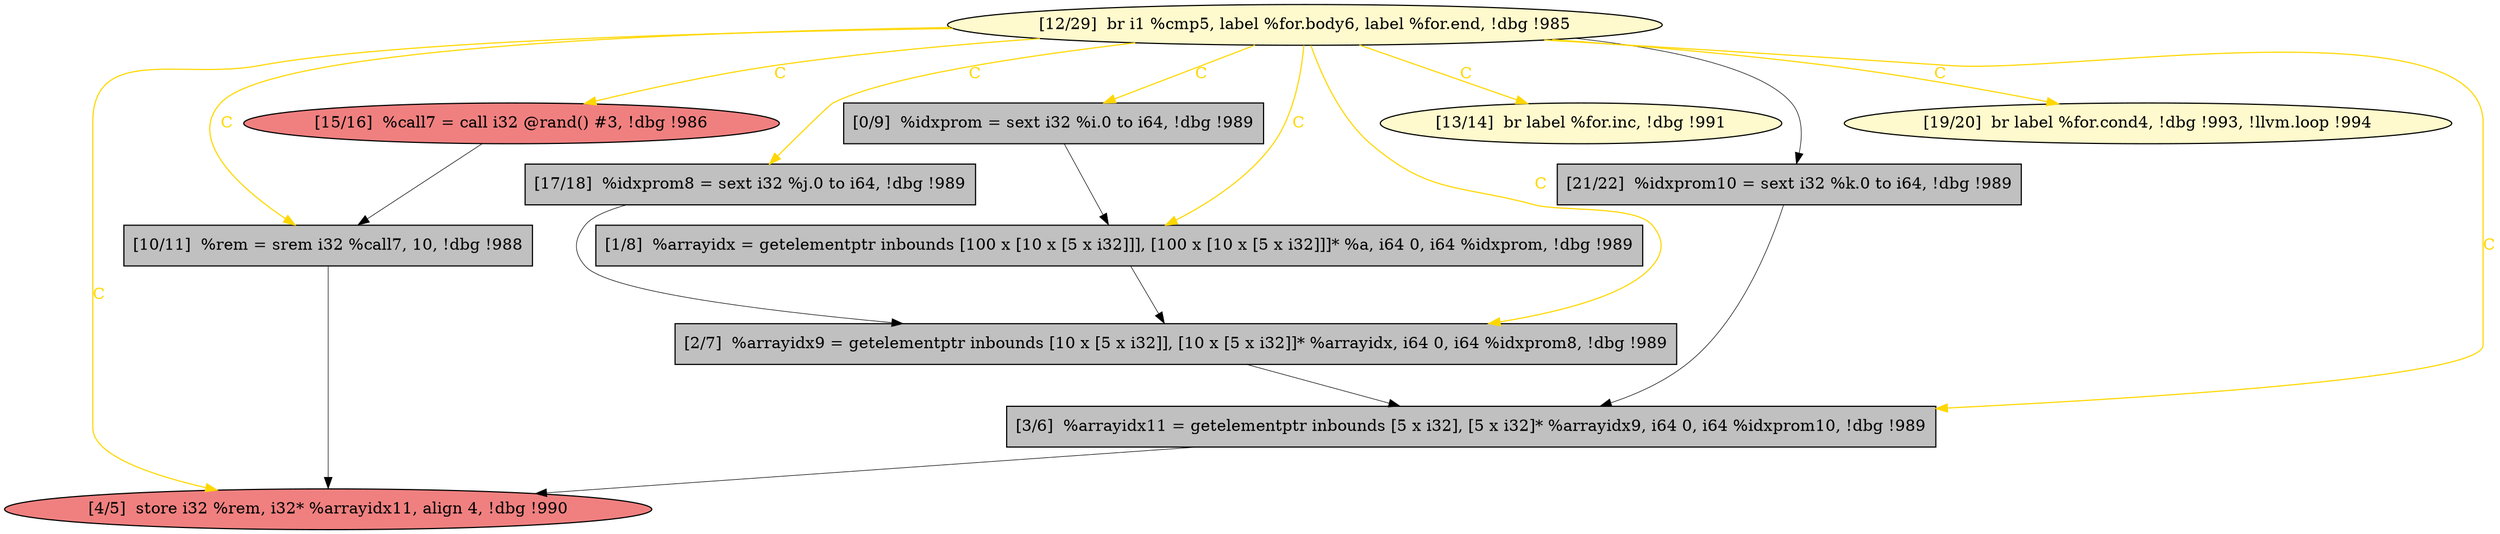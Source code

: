 
digraph G {


node221 [fillcolor=grey,label="[10/11]  %rem = srem i32 %call7, 10, !dbg !988",shape=rectangle,style=filled ]
node220 [fillcolor=grey,label="[0/9]  %idxprom = sext i32 %i.0 to i64, !dbg !989",shape=rectangle,style=filled ]
node218 [fillcolor=lightcoral,label="[4/5]  store i32 %rem, i32* %arrayidx11, align 4, !dbg !990",shape=ellipse,style=filled ]
node219 [fillcolor=grey,label="[21/22]  %idxprom10 = sext i32 %k.0 to i64, !dbg !989",shape=rectangle,style=filled ]
node217 [fillcolor=grey,label="[3/6]  %arrayidx11 = getelementptr inbounds [5 x i32], [5 x i32]* %arrayidx9, i64 0, i64 %idxprom10, !dbg !989",shape=rectangle,style=filled ]
node212 [fillcolor=grey,label="[2/7]  %arrayidx9 = getelementptr inbounds [10 x [5 x i32]], [10 x [5 x i32]]* %arrayidx, i64 0, i64 %idxprom8, !dbg !989",shape=rectangle,style=filled ]
node214 [fillcolor=grey,label="[17/18]  %idxprom8 = sext i32 %j.0 to i64, !dbg !989",shape=rectangle,style=filled ]
node211 [fillcolor=lemonchiffon,label="[13/14]  br label %for.inc, !dbg !991",shape=ellipse,style=filled ]
node213 [fillcolor=lightcoral,label="[15/16]  %call7 = call i32 @rand() #3, !dbg !986",shape=ellipse,style=filled ]
node222 [fillcolor=lemonchiffon,label="[12/29]  br i1 %cmp5, label %for.body6, label %for.end, !dbg !985",shape=ellipse,style=filled ]
node215 [fillcolor=lemonchiffon,label="[19/20]  br label %for.cond4, !dbg !993, !llvm.loop !994",shape=ellipse,style=filled ]
node216 [fillcolor=grey,label="[1/8]  %arrayidx = getelementptr inbounds [100 x [10 x [5 x i32]]], [100 x [10 x [5 x i32]]]* %a, i64 0, i64 %idxprom, !dbg !989",shape=rectangle,style=filled ]

node222->node212 [style=solid,color=gold,label="C",penwidth=1.0,fontcolor=gold ]
node222->node211 [style=solid,color=gold,label="C",penwidth=1.0,fontcolor=gold ]
node222->node219 [style=solid,color=black,label="",penwidth=0.5,fontcolor=black ]
node222->node218 [style=solid,color=gold,label="C",penwidth=1.0,fontcolor=gold ]
node222->node220 [style=solid,color=gold,label="C",penwidth=1.0,fontcolor=gold ]
node222->node215 [style=solid,color=gold,label="C",penwidth=1.0,fontcolor=gold ]
node213->node221 [style=solid,color=black,label="",penwidth=0.5,fontcolor=black ]
node220->node216 [style=solid,color=black,label="",penwidth=0.5,fontcolor=black ]
node222->node214 [style=solid,color=gold,label="C",penwidth=1.0,fontcolor=gold ]
node217->node218 [style=solid,color=black,label="",penwidth=0.5,fontcolor=black ]
node222->node213 [style=solid,color=gold,label="C",penwidth=1.0,fontcolor=gold ]
node222->node217 [style=solid,color=gold,label="C",penwidth=1.0,fontcolor=gold ]
node212->node217 [style=solid,color=black,label="",penwidth=0.5,fontcolor=black ]
node219->node217 [style=solid,color=black,label="",penwidth=0.5,fontcolor=black ]
node221->node218 [style=solid,color=black,label="",penwidth=0.5,fontcolor=black ]
node214->node212 [style=solid,color=black,label="",penwidth=0.5,fontcolor=black ]
node216->node212 [style=solid,color=black,label="",penwidth=0.5,fontcolor=black ]
node222->node216 [style=solid,color=gold,label="C",penwidth=1.0,fontcolor=gold ]
node222->node221 [style=solid,color=gold,label="C",penwidth=1.0,fontcolor=gold ]


}
